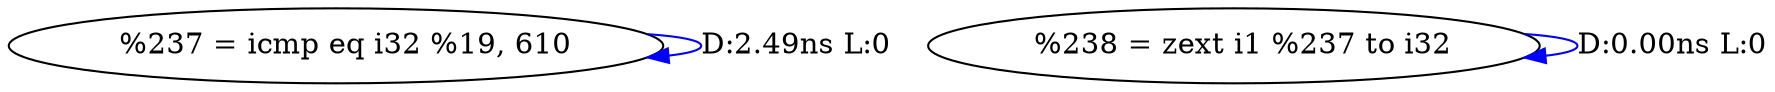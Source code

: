 digraph {
Node0x260af80[label="  %237 = icmp eq i32 %19, 610"];
Node0x260af80 -> Node0x260af80[label="D:2.49ns L:0",color=blue];
Node0x260b060[label="  %238 = zext i1 %237 to i32"];
Node0x260b060 -> Node0x260b060[label="D:0.00ns L:0",color=blue];
}
